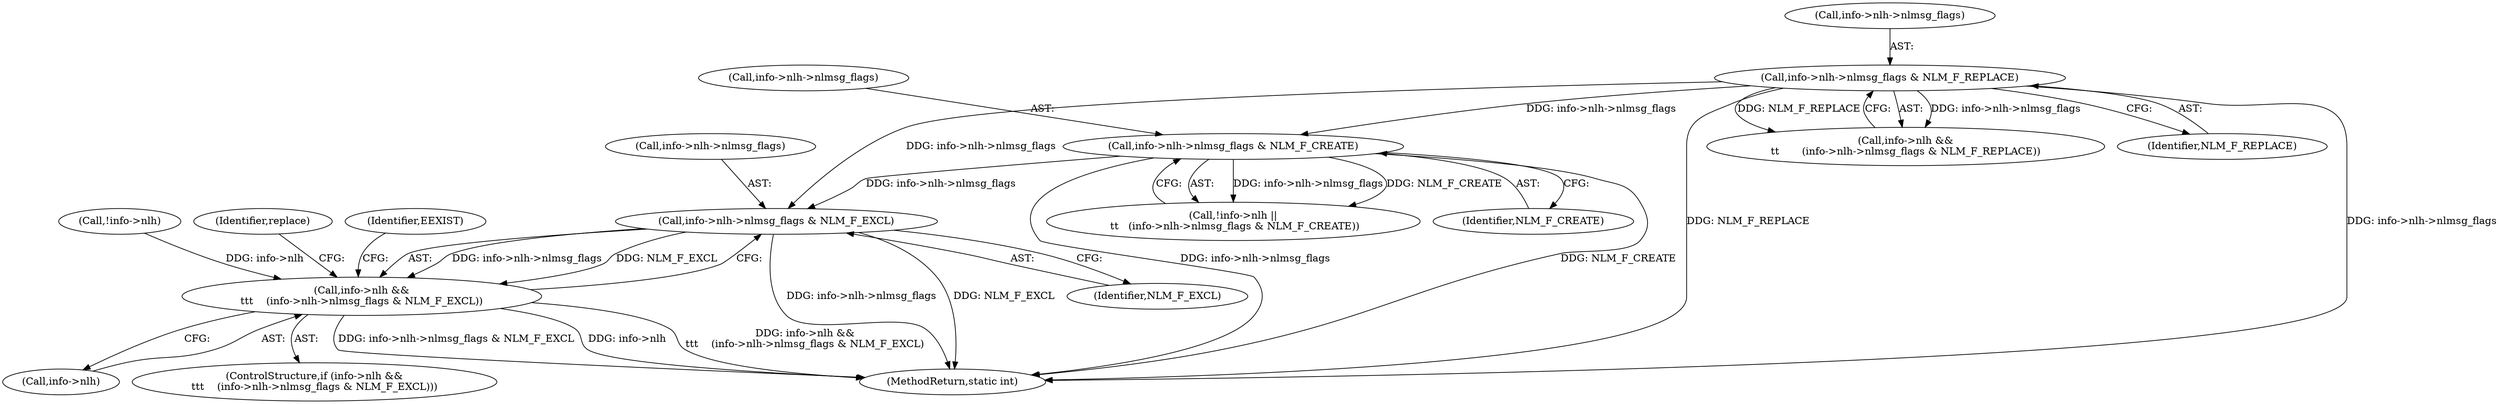 digraph "0_linux_307f2fb95e9b96b3577916e73d92e104f8f26494@pointer" {
"1000186" [label="(Call,info->nlh->nlmsg_flags & NLM_F_EXCL)"];
"1000125" [label="(Call,info->nlh->nlmsg_flags & NLM_F_REPLACE)"];
"1000140" [label="(Call,info->nlh->nlmsg_flags & NLM_F_CREATE)"];
"1000182" [label="(Call,info->nlh &&\n\t\t\t    (info->nlh->nlmsg_flags & NLM_F_EXCL))"];
"1000135" [label="(Call,!info->nlh ||\n \t\t   (info->nlh->nlmsg_flags & NLM_F_CREATE))"];
"1000183" [label="(Call,info->nlh)"];
"1000121" [label="(Call,info->nlh &&\n\t\t       (info->nlh->nlmsg_flags & NLM_F_REPLACE))"];
"1000182" [label="(Call,info->nlh &&\n\t\t\t    (info->nlh->nlmsg_flags & NLM_F_EXCL))"];
"1000141" [label="(Call,info->nlh->nlmsg_flags)"];
"1000195" [label="(Identifier,EEXIST)"];
"1000126" [label="(Call,info->nlh->nlmsg_flags)"];
"1000146" [label="(Identifier,NLM_F_CREATE)"];
"1000136" [label="(Call,!info->nlh)"];
"1000140" [label="(Call,info->nlh->nlmsg_flags & NLM_F_CREATE)"];
"1000125" [label="(Call,info->nlh->nlmsg_flags & NLM_F_REPLACE)"];
"1000181" [label="(ControlStructure,if (info->nlh &&\n\t\t\t    (info->nlh->nlmsg_flags & NLM_F_EXCL)))"];
"1000197" [label="(Identifier,replace)"];
"1000186" [label="(Call,info->nlh->nlmsg_flags & NLM_F_EXCL)"];
"1000187" [label="(Call,info->nlh->nlmsg_flags)"];
"1000529" [label="(MethodReturn,static int)"];
"1000192" [label="(Identifier,NLM_F_EXCL)"];
"1000131" [label="(Identifier,NLM_F_REPLACE)"];
"1000186" -> "1000182"  [label="AST: "];
"1000186" -> "1000192"  [label="CFG: "];
"1000187" -> "1000186"  [label="AST: "];
"1000192" -> "1000186"  [label="AST: "];
"1000182" -> "1000186"  [label="CFG: "];
"1000186" -> "1000529"  [label="DDG: info->nlh->nlmsg_flags"];
"1000186" -> "1000529"  [label="DDG: NLM_F_EXCL"];
"1000186" -> "1000182"  [label="DDG: info->nlh->nlmsg_flags"];
"1000186" -> "1000182"  [label="DDG: NLM_F_EXCL"];
"1000125" -> "1000186"  [label="DDG: info->nlh->nlmsg_flags"];
"1000140" -> "1000186"  [label="DDG: info->nlh->nlmsg_flags"];
"1000125" -> "1000121"  [label="AST: "];
"1000125" -> "1000131"  [label="CFG: "];
"1000126" -> "1000125"  [label="AST: "];
"1000131" -> "1000125"  [label="AST: "];
"1000121" -> "1000125"  [label="CFG: "];
"1000125" -> "1000529"  [label="DDG: info->nlh->nlmsg_flags"];
"1000125" -> "1000529"  [label="DDG: NLM_F_REPLACE"];
"1000125" -> "1000121"  [label="DDG: info->nlh->nlmsg_flags"];
"1000125" -> "1000121"  [label="DDG: NLM_F_REPLACE"];
"1000125" -> "1000140"  [label="DDG: info->nlh->nlmsg_flags"];
"1000140" -> "1000135"  [label="AST: "];
"1000140" -> "1000146"  [label="CFG: "];
"1000141" -> "1000140"  [label="AST: "];
"1000146" -> "1000140"  [label="AST: "];
"1000135" -> "1000140"  [label="CFG: "];
"1000140" -> "1000529"  [label="DDG: info->nlh->nlmsg_flags"];
"1000140" -> "1000529"  [label="DDG: NLM_F_CREATE"];
"1000140" -> "1000135"  [label="DDG: info->nlh->nlmsg_flags"];
"1000140" -> "1000135"  [label="DDG: NLM_F_CREATE"];
"1000182" -> "1000181"  [label="AST: "];
"1000182" -> "1000183"  [label="CFG: "];
"1000183" -> "1000182"  [label="AST: "];
"1000195" -> "1000182"  [label="CFG: "];
"1000197" -> "1000182"  [label="CFG: "];
"1000182" -> "1000529"  [label="DDG: info->nlh &&\n\t\t\t    (info->nlh->nlmsg_flags & NLM_F_EXCL)"];
"1000182" -> "1000529"  [label="DDG: info->nlh->nlmsg_flags & NLM_F_EXCL"];
"1000182" -> "1000529"  [label="DDG: info->nlh"];
"1000136" -> "1000182"  [label="DDG: info->nlh"];
}
